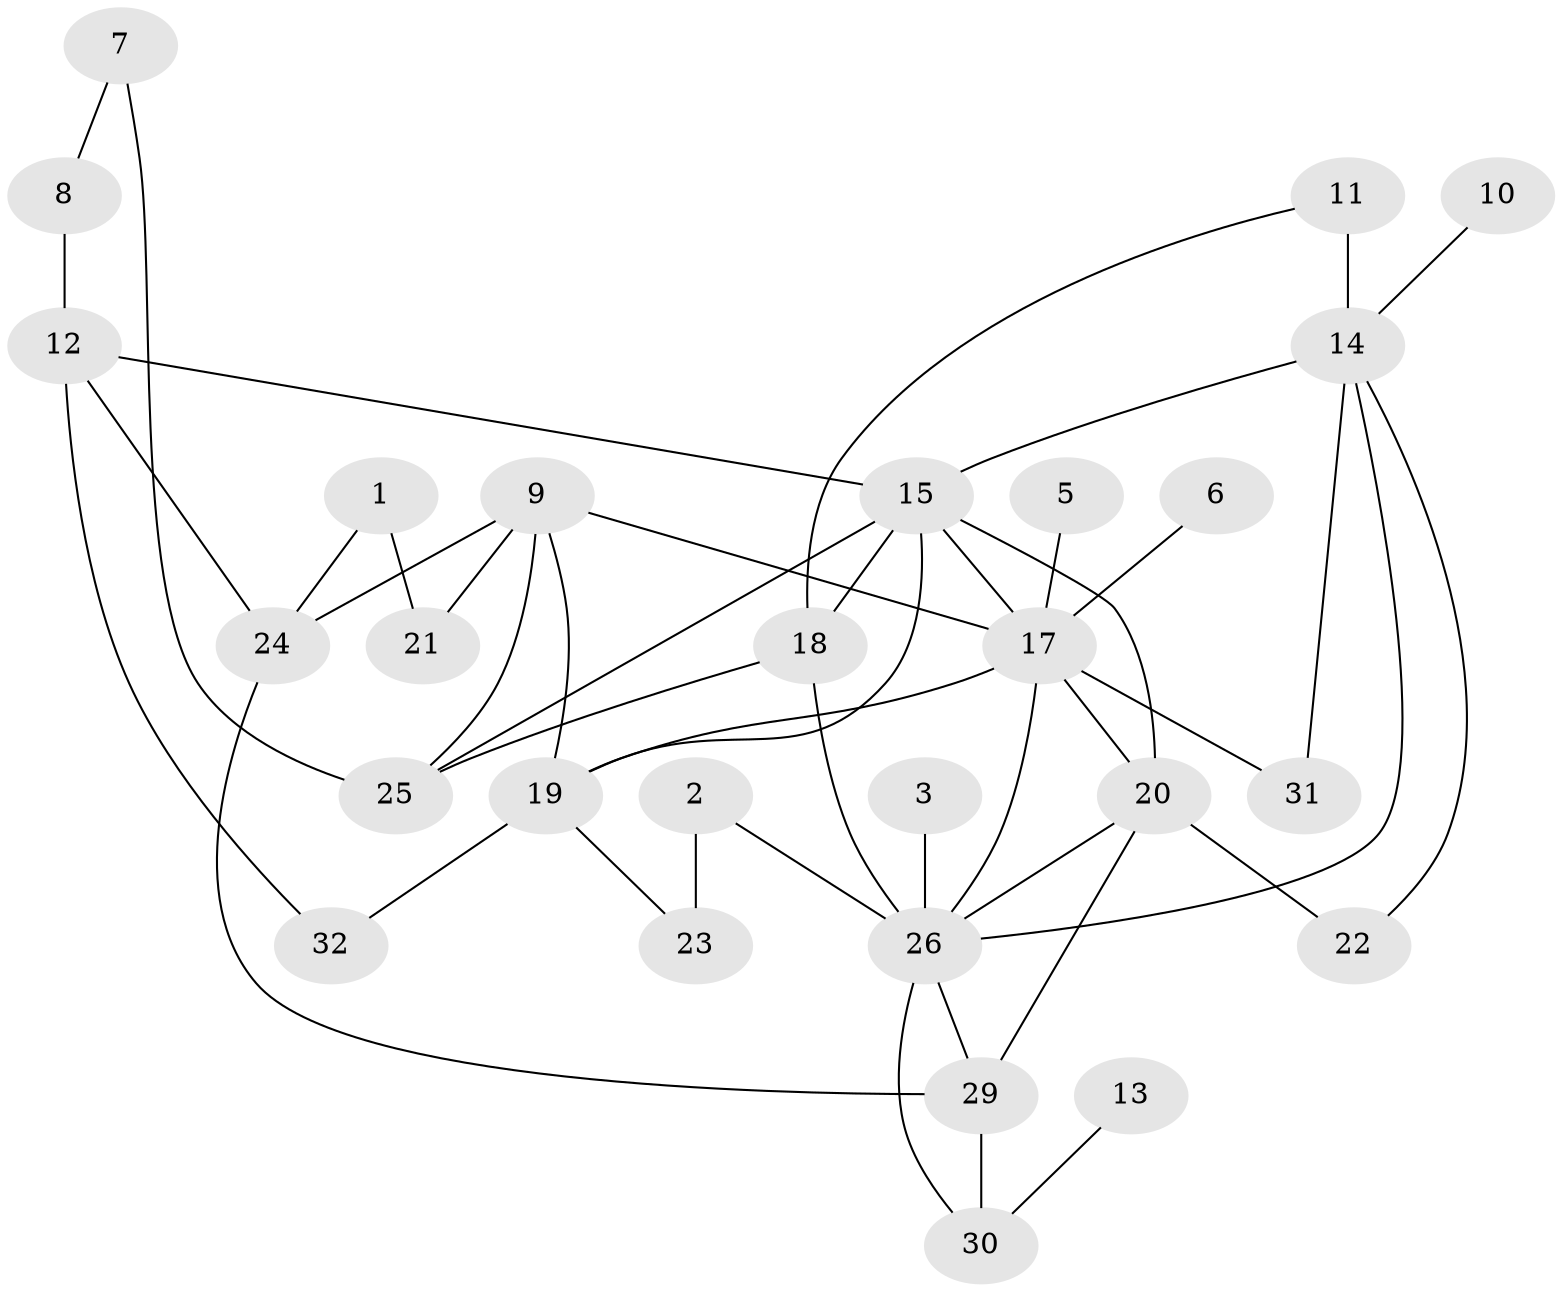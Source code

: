 // original degree distribution, {2: 0.3076923076923077, 1: 0.23076923076923078, 3: 0.19230769230769232, 6: 0.05128205128205128, 5: 0.0641025641025641, 4: 0.10256410256410256, 0: 0.05128205128205128}
// Generated by graph-tools (version 1.1) at 2025/35/03/04/25 23:35:43]
// undirected, 28 vertices, 46 edges
graph export_dot {
  node [color=gray90,style=filled];
  1;
  2;
  3;
  5;
  6;
  7;
  8;
  9;
  10;
  11;
  12;
  13;
  14;
  15;
  17;
  18;
  19;
  20;
  21;
  22;
  23;
  24;
  25;
  26;
  29;
  30;
  31;
  32;
  1 -- 21 [weight=1.0];
  1 -- 24 [weight=1.0];
  2 -- 23 [weight=1.0];
  2 -- 26 [weight=1.0];
  3 -- 26 [weight=1.0];
  5 -- 17 [weight=1.0];
  6 -- 17 [weight=1.0];
  7 -- 8 [weight=1.0];
  7 -- 25 [weight=1.0];
  8 -- 12 [weight=1.0];
  9 -- 17 [weight=1.0];
  9 -- 19 [weight=1.0];
  9 -- 21 [weight=1.0];
  9 -- 24 [weight=1.0];
  9 -- 25 [weight=1.0];
  10 -- 14 [weight=1.0];
  11 -- 14 [weight=3.0];
  11 -- 18 [weight=1.0];
  12 -- 15 [weight=2.0];
  12 -- 24 [weight=1.0];
  12 -- 32 [weight=1.0];
  13 -- 30 [weight=1.0];
  14 -- 15 [weight=1.0];
  14 -- 22 [weight=1.0];
  14 -- 26 [weight=1.0];
  14 -- 31 [weight=1.0];
  15 -- 17 [weight=1.0];
  15 -- 18 [weight=1.0];
  15 -- 19 [weight=1.0];
  15 -- 20 [weight=1.0];
  15 -- 25 [weight=1.0];
  17 -- 19 [weight=1.0];
  17 -- 20 [weight=1.0];
  17 -- 26 [weight=1.0];
  17 -- 31 [weight=1.0];
  18 -- 25 [weight=1.0];
  18 -- 26 [weight=2.0];
  19 -- 23 [weight=1.0];
  19 -- 32 [weight=1.0];
  20 -- 22 [weight=1.0];
  20 -- 26 [weight=1.0];
  20 -- 29 [weight=1.0];
  24 -- 29 [weight=1.0];
  26 -- 29 [weight=1.0];
  26 -- 30 [weight=1.0];
  29 -- 30 [weight=1.0];
}
